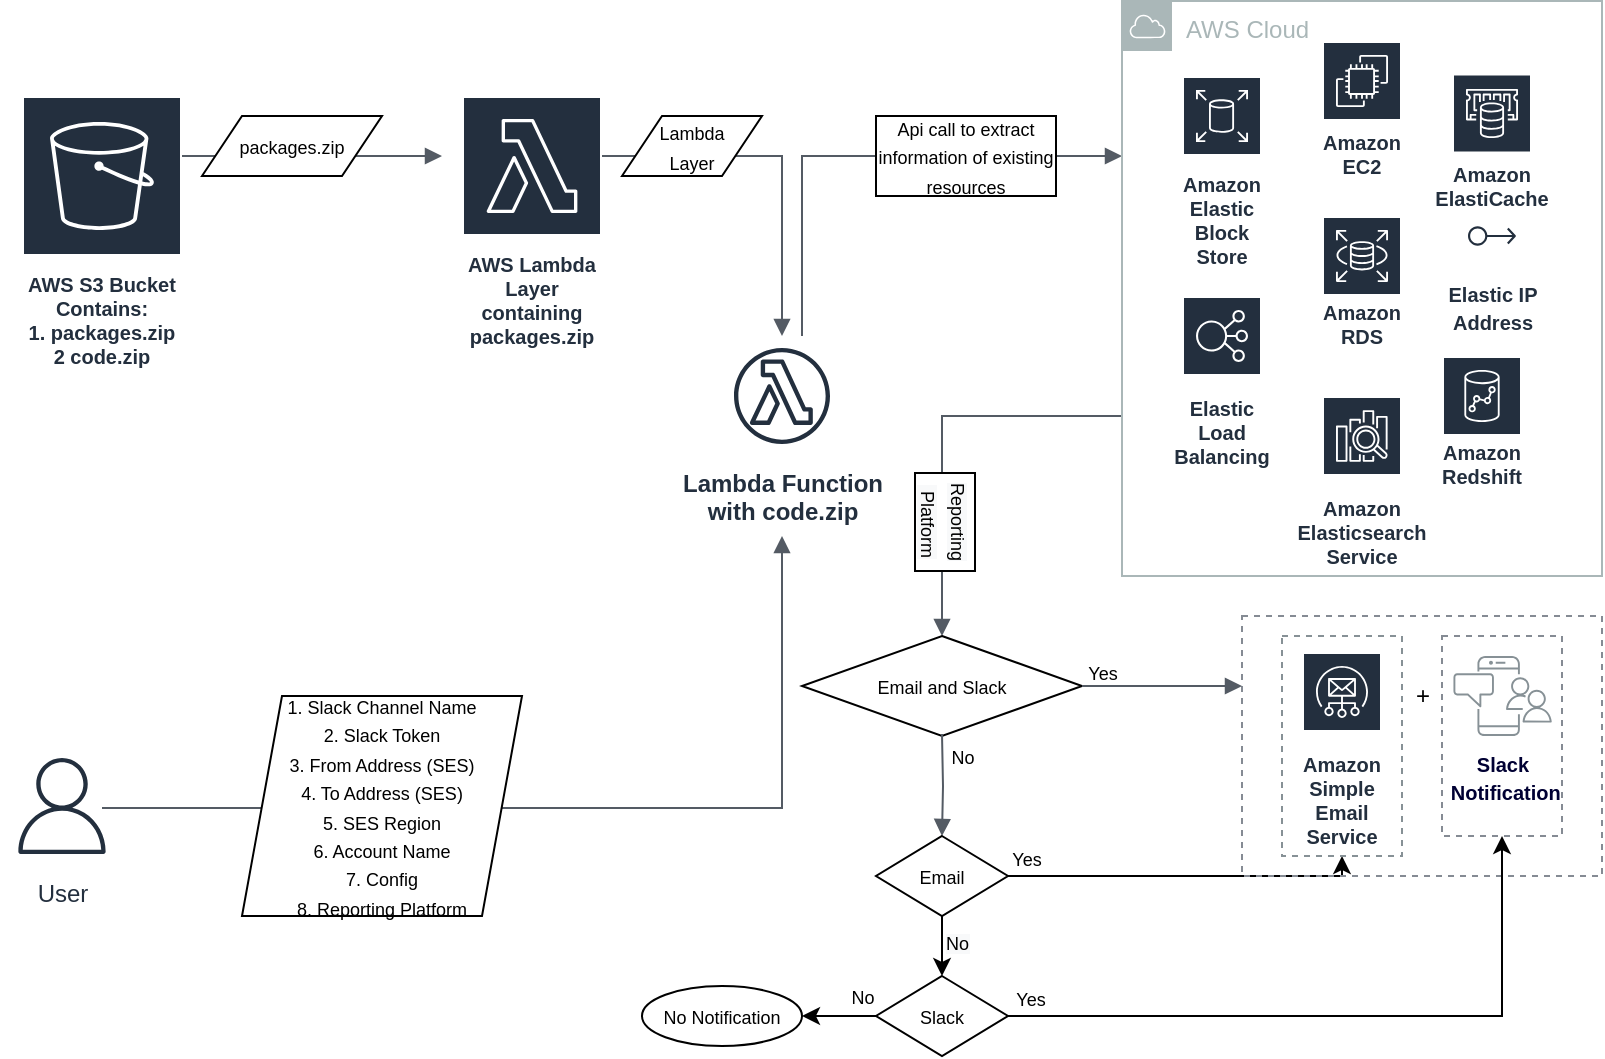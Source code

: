 <mxfile version="14.5.7" type="device"><diagram id="EDK5NxXrhRvL8SMCLGMi" name="Page-1"><mxGraphModel dx="868" dy="1664" grid="1" gridSize="10" guides="1" tooltips="1" connect="1" arrows="1" fold="1" page="1" pageScale="1" pageWidth="827" pageHeight="1169" math="0" shadow="0"><root><mxCell id="0"/><mxCell id="1" parent="0"/><mxCell id="K8g-lCtaolSHcdeJyVKL-1" value="AWS S3 Bucket&lt;br&gt;Contains:&lt;br&gt;1. packages.zip&lt;br&gt;2 code.zip" style="outlineConnect=0;fontColor=#232F3E;gradientColor=none;strokeColor=#ffffff;fillColor=#232F3E;dashed=0;verticalLabelPosition=middle;verticalAlign=bottom;align=center;html=1;whiteSpace=wrap;fontSize=10;fontStyle=1;spacing=3;shape=mxgraph.aws4.productIcon;prIcon=mxgraph.aws4.s3;" parent="1" vertex="1"><mxGeometry x="10" y="10" width="80" height="140" as="geometry"/></mxCell><mxCell id="K8g-lCtaolSHcdeJyVKL-2" value="AWS Lambda Layer containing packages.zip&lt;br&gt;" style="outlineConnect=0;fontColor=#232F3E;gradientColor=none;strokeColor=#ffffff;fillColor=#232F3E;dashed=0;verticalLabelPosition=middle;verticalAlign=bottom;align=center;html=1;whiteSpace=wrap;fontSize=10;fontStyle=1;spacing=3;shape=mxgraph.aws4.productIcon;prIcon=mxgraph.aws4.lambda;" parent="1" vertex="1"><mxGeometry x="230" y="10" width="70" height="130" as="geometry"/></mxCell><mxCell id="K8g-lCtaolSHcdeJyVKL-3" value="&lt;b&gt;Lambda Function &lt;br&gt;with code.zip&lt;/b&gt;" style="outlineConnect=0;fontColor=#232F3E;gradientColor=none;strokeColor=#232F3E;fillColor=#ffffff;dashed=0;verticalLabelPosition=bottom;verticalAlign=top;align=center;html=1;fontSize=12;fontStyle=0;aspect=fixed;shape=mxgraph.aws4.resourceIcon;resIcon=mxgraph.aws4.lambda_function;" parent="1" vertex="1"><mxGeometry x="360" y="130" width="60" height="60" as="geometry"/></mxCell><mxCell id="K8g-lCtaolSHcdeJyVKL-6" value="User" style="outlineConnect=0;fontColor=#232F3E;gradientColor=none;strokeColor=#232F3E;fillColor=#ffffff;dashed=0;verticalLabelPosition=bottom;verticalAlign=top;align=center;html=1;fontSize=12;fontStyle=0;aspect=fixed;shape=mxgraph.aws4.resourceIcon;resIcon=mxgraph.aws4.user;" parent="1" vertex="1"><mxGeometry y="335" width="60" height="60" as="geometry"/></mxCell><mxCell id="K8g-lCtaolSHcdeJyVKL-7" value="" style="edgeStyle=orthogonalEdgeStyle;html=1;endArrow=block;elbow=vertical;startArrow=none;endFill=1;strokeColor=#545B64;rounded=0;" parent="1" edge="1"><mxGeometry width="100" relative="1" as="geometry"><mxPoint x="90" y="40" as="sourcePoint"/><mxPoint x="220" y="40" as="targetPoint"/></mxGeometry></mxCell><mxCell id="K8g-lCtaolSHcdeJyVKL-9" value="" style="edgeStyle=orthogonalEdgeStyle;html=1;endArrow=block;elbow=vertical;startArrow=none;endFill=1;strokeColor=#545B64;rounded=0;" parent="1" edge="1"><mxGeometry width="100" relative="1" as="geometry"><mxPoint x="300" y="40" as="sourcePoint"/><mxPoint x="390" y="130" as="targetPoint"/><Array as="points"><mxPoint x="390" y="40"/></Array></mxGeometry></mxCell><mxCell id="K8g-lCtaolSHcdeJyVKL-13" value="" style="edgeStyle=orthogonalEdgeStyle;html=1;endArrow=block;elbow=vertical;startArrow=none;endFill=1;strokeColor=#545B64;rounded=0;" parent="1" edge="1"><mxGeometry width="100" relative="1" as="geometry"><mxPoint x="50" y="366" as="sourcePoint"/><mxPoint x="390" y="230" as="targetPoint"/><Array as="points"><mxPoint x="90" y="366"/><mxPoint x="90" y="366"/></Array></mxGeometry></mxCell><mxCell id="K8g-lCtaolSHcdeJyVKL-15" value="&lt;font style=&quot;font-size: 9px&quot;&gt;1. Slack Channel Name&lt;br&gt;2. Slack Token&lt;br&gt;3. From Address (SES)&lt;br&gt;4. To Address (SES)&lt;br&gt;5. SES Region&lt;br&gt;6. Account Name&lt;br&gt;7. Config&lt;br&gt;8. Reporting Platform&lt;/font&gt;" style="shape=parallelogram;perimeter=parallelogramPerimeter;whiteSpace=wrap;html=1;fixedSize=1;" parent="1" vertex="1"><mxGeometry x="120" y="310" width="140" height="110" as="geometry"/></mxCell><mxCell id="K8g-lCtaolSHcdeJyVKL-16" style="edgeStyle=orthogonalEdgeStyle;rounded=0;orthogonalLoop=1;jettySize=auto;html=1;exitX=0.5;exitY=1;exitDx=0;exitDy=0;" parent="1" source="K8g-lCtaolSHcdeJyVKL-15" target="K8g-lCtaolSHcdeJyVKL-15" edge="1"><mxGeometry relative="1" as="geometry"/></mxCell><mxCell id="K8g-lCtaolSHcdeJyVKL-17" value="&lt;font style=&quot;font-size: 9px&quot;&gt;packages.zip&lt;/font&gt;" style="shape=parallelogram;perimeter=parallelogramPerimeter;whiteSpace=wrap;html=1;fixedSize=1;" parent="1" vertex="1"><mxGeometry x="100" y="20" width="90" height="30" as="geometry"/></mxCell><mxCell id="K8g-lCtaolSHcdeJyVKL-23" value="&lt;font style=&quot;font-size: 9px&quot;&gt;Lambda&lt;br&gt;Layer&lt;/font&gt;" style="shape=parallelogram;perimeter=parallelogramPerimeter;whiteSpace=wrap;html=1;fixedSize=1;" parent="1" vertex="1"><mxGeometry x="310" y="20" width="70" height="30" as="geometry"/></mxCell><mxCell id="K8g-lCtaolSHcdeJyVKL-24" value="Amazon EC2" style="outlineConnect=0;fontColor=#232F3E;gradientColor=none;strokeColor=#ffffff;fillColor=#232F3E;dashed=0;verticalLabelPosition=middle;verticalAlign=bottom;align=center;html=1;whiteSpace=wrap;fontSize=10;fontStyle=1;spacing=3;shape=mxgraph.aws4.productIcon;prIcon=mxgraph.aws4.ec2;" parent="1" vertex="1"><mxGeometry x="660" y="-17.5" width="40" height="72.5" as="geometry"/></mxCell><mxCell id="K8g-lCtaolSHcdeJyVKL-25" value="Amazon Elastic Block Store" style="outlineConnect=0;fontColor=#232F3E;gradientColor=none;strokeColor=#ffffff;fillColor=#232F3E;dashed=0;verticalLabelPosition=middle;verticalAlign=bottom;align=center;html=1;whiteSpace=wrap;fontSize=10;fontStyle=1;spacing=3;shape=mxgraph.aws4.productIcon;prIcon=mxgraph.aws4.elastic_block_store;" parent="1" vertex="1"><mxGeometry x="590" width="40" height="100" as="geometry"/></mxCell><mxCell id="K8g-lCtaolSHcdeJyVKL-26" value="Elastic Load Balancing" style="outlineConnect=0;fontColor=#232F3E;gradientColor=none;strokeColor=#ffffff;fillColor=#232F3E;dashed=0;verticalLabelPosition=middle;verticalAlign=bottom;align=center;html=1;whiteSpace=wrap;fontSize=10;fontStyle=1;spacing=3;shape=mxgraph.aws4.productIcon;prIcon=mxgraph.aws4.elastic_load_balancing;" parent="1" vertex="1"><mxGeometry x="590" y="110" width="40" height="90" as="geometry"/></mxCell><mxCell id="K8g-lCtaolSHcdeJyVKL-27" value="Amazon RDS" style="outlineConnect=0;fontColor=#232F3E;gradientColor=none;strokeColor=#ffffff;fillColor=#232F3E;dashed=0;verticalLabelPosition=middle;verticalAlign=bottom;align=center;html=1;whiteSpace=wrap;fontSize=10;fontStyle=1;spacing=3;shape=mxgraph.aws4.productIcon;prIcon=mxgraph.aws4.rds;" parent="1" vertex="1"><mxGeometry x="660" y="70" width="40" height="70" as="geometry"/></mxCell><mxCell id="K8g-lCtaolSHcdeJyVKL-28" value="Amazon ElastiCache" style="outlineConnect=0;fontColor=#232F3E;gradientColor=none;strokeColor=#ffffff;fillColor=#232F3E;dashed=0;verticalLabelPosition=middle;verticalAlign=bottom;align=center;html=1;whiteSpace=wrap;fontSize=10;fontStyle=1;spacing=3;shape=mxgraph.aws4.productIcon;prIcon=mxgraph.aws4.elasticache;" parent="1" vertex="1"><mxGeometry x="725" y="-1.25" width="40" height="72.5" as="geometry"/></mxCell><mxCell id="K8g-lCtaolSHcdeJyVKL-29" value="Amazon Redshift" style="outlineConnect=0;fontColor=#232F3E;gradientColor=none;strokeColor=#ffffff;fillColor=#232F3E;dashed=0;verticalLabelPosition=middle;verticalAlign=bottom;align=center;html=1;whiteSpace=wrap;fontSize=10;fontStyle=1;spacing=3;shape=mxgraph.aws4.productIcon;prIcon=mxgraph.aws4.redshift;" parent="1" vertex="1"><mxGeometry x="720" y="140" width="40" height="70" as="geometry"/></mxCell><mxCell id="K8g-lCtaolSHcdeJyVKL-30" value="&lt;font style=&quot;font-size: 10px&quot;&gt;&lt;b&gt;Elastic IP&lt;br&gt;&lt;font style=&quot;font-size: 10px&quot;&gt;Address&lt;/font&gt;&lt;/b&gt;&lt;/font&gt;" style="outlineConnect=0;fontColor=#232F3E;gradientColor=none;strokeColor=#232F3E;fillColor=#ffffff;dashed=0;verticalLabelPosition=bottom;verticalAlign=top;align=center;html=1;fontSize=12;fontStyle=0;aspect=fixed;shape=mxgraph.aws4.resourceIcon;resIcon=mxgraph.aws4.elastic_ip_address;" parent="1" vertex="1"><mxGeometry x="730" y="65" width="30" height="30" as="geometry"/></mxCell><mxCell id="K8g-lCtaolSHcdeJyVKL-34" value="Amazon Elasticsearch Service" style="outlineConnect=0;fontColor=#232F3E;gradientColor=none;strokeColor=#ffffff;fillColor=#232F3E;dashed=0;verticalLabelPosition=middle;verticalAlign=bottom;align=center;html=1;whiteSpace=wrap;fontSize=10;fontStyle=1;spacing=3;shape=mxgraph.aws4.productIcon;prIcon=mxgraph.aws4.elasticsearch_service;" parent="1" vertex="1"><mxGeometry x="660" y="160" width="40" height="90" as="geometry"/></mxCell><mxCell id="K8g-lCtaolSHcdeJyVKL-36" value="" style="edgeStyle=orthogonalEdgeStyle;html=1;endArrow=block;elbow=vertical;startArrow=none;endFill=1;strokeColor=#545B64;rounded=0;" parent="1" source="K8g-lCtaolSHcdeJyVKL-3" target="K8g-lCtaolSHcdeJyVKL-33" edge="1"><mxGeometry width="100" relative="1" as="geometry"><mxPoint x="430" y="159.5" as="sourcePoint"/><mxPoint x="550" y="70" as="targetPoint"/><Array as="points"><mxPoint x="400" y="40"/></Array></mxGeometry></mxCell><mxCell id="K8g-lCtaolSHcdeJyVKL-37" value="" style="edgeStyle=orthogonalEdgeStyle;html=1;endArrow=block;elbow=vertical;startArrow=none;endFill=1;strokeColor=#545B64;rounded=0;" parent="1" source="K8g-lCtaolSHcdeJyVKL-33" edge="1"><mxGeometry width="100" relative="1" as="geometry"><mxPoint x="440" y="190" as="sourcePoint"/><mxPoint x="470" y="280" as="targetPoint"/><Array as="points"><mxPoint x="470" y="170"/><mxPoint x="470" y="280"/></Array></mxGeometry></mxCell><mxCell id="K8g-lCtaolSHcdeJyVKL-38" value="&lt;font style=&quot;font-size: 9px&quot;&gt;Email and Slack&lt;/font&gt;" style="rhombus;whiteSpace=wrap;html=1;" parent="1" vertex="1"><mxGeometry x="400" y="280" width="140" height="50" as="geometry"/></mxCell><mxCell id="K8g-lCtaolSHcdeJyVKL-40" value="&lt;font style=&quot;font-size: 9px&quot;&gt;Yes&lt;/font&gt;" style="text;html=1;align=center;verticalAlign=middle;resizable=0;points=[];autosize=1;" parent="1" vertex="1"><mxGeometry x="535" y="288" width="30" height="20" as="geometry"/></mxCell><mxCell id="K8g-lCtaolSHcdeJyVKL-41" value="Amazon Simple Email Service" style="outlineConnect=0;fontColor=#232F3E;gradientColor=none;strokeColor=#ffffff;fillColor=#232F3E;dashed=0;verticalLabelPosition=middle;verticalAlign=bottom;align=center;html=1;whiteSpace=wrap;fontSize=10;fontStyle=1;spacing=3;shape=mxgraph.aws4.productIcon;prIcon=mxgraph.aws4.simple_email_service;" parent="1" vertex="1"><mxGeometry x="650" y="288" width="40" height="102" as="geometry"/></mxCell><mxCell id="K8g-lCtaolSHcdeJyVKL-42" value="+" style="text;html=1;align=center;verticalAlign=middle;resizable=0;points=[];autosize=1;" parent="1" vertex="1"><mxGeometry x="700" y="300" width="20" height="20" as="geometry"/></mxCell><mxCell id="K8g-lCtaolSHcdeJyVKL-43" value="&lt;font size=&quot;1&quot; color=&quot;#000033&quot;&gt;&lt;b&gt;Slack&lt;br&gt;&amp;nbsp;Notification&lt;/b&gt;&lt;/font&gt;" style="outlineConnect=0;gradientColor=none;fontColor=#545B64;strokeColor=none;fillColor=#879196;dashed=0;verticalLabelPosition=bottom;verticalAlign=top;align=center;html=1;fontSize=12;fontStyle=0;aspect=fixed;shape=mxgraph.aws4.illustration_notification;pointerEvents=1" parent="1" vertex="1"><mxGeometry x="725.62" y="290" width="49.38" height="40" as="geometry"/></mxCell><mxCell id="K8g-lCtaolSHcdeJyVKL-44" value="" style="edgeStyle=orthogonalEdgeStyle;html=1;endArrow=block;elbow=vertical;startArrow=none;endFill=1;strokeColor=#545B64;rounded=0;entryX=0.5;entryY=0;entryDx=0;entryDy=0;" parent="1" target="K8g-lCtaolSHcdeJyVKL-46" edge="1"><mxGeometry width="100" relative="1" as="geometry"><mxPoint x="470" y="329" as="sourcePoint"/><mxPoint x="470" y="369" as="targetPoint"/></mxGeometry></mxCell><mxCell id="K8g-lCtaolSHcdeJyVKL-45" value="&lt;font style=&quot;font-size: 9px&quot;&gt;No&lt;/font&gt;" style="text;html=1;align=center;verticalAlign=middle;resizable=0;points=[];autosize=1;" parent="1" vertex="1"><mxGeometry x="465" y="330" width="30" height="20" as="geometry"/></mxCell><mxCell id="K8g-lCtaolSHcdeJyVKL-63" style="edgeStyle=orthogonalEdgeStyle;rounded=0;orthogonalLoop=1;jettySize=auto;html=1;exitX=1;exitY=0.5;exitDx=0;exitDy=0;entryX=0.5;entryY=1;entryDx=0;entryDy=0;" parent="1" source="K8g-lCtaolSHcdeJyVKL-46" target="K8g-lCtaolSHcdeJyVKL-56" edge="1"><mxGeometry relative="1" as="geometry"><Array as="points"><mxPoint x="670" y="400"/></Array></mxGeometry></mxCell><mxCell id="K8g-lCtaolSHcdeJyVKL-68" style="edgeStyle=orthogonalEdgeStyle;rounded=0;orthogonalLoop=1;jettySize=auto;html=1;exitX=0.5;exitY=1;exitDx=0;exitDy=0;entryX=0.5;entryY=0;entryDx=0;entryDy=0;" parent="1" source="K8g-lCtaolSHcdeJyVKL-46" target="K8g-lCtaolSHcdeJyVKL-64" edge="1"><mxGeometry relative="1" as="geometry"/></mxCell><mxCell id="K8g-lCtaolSHcdeJyVKL-46" value="&lt;font style=&quot;font-size: 9px&quot;&gt;Email&lt;/font&gt;" style="rhombus;whiteSpace=wrap;html=1;" parent="1" vertex="1"><mxGeometry x="437" y="380" width="66" height="40" as="geometry"/></mxCell><mxCell id="K8g-lCtaolSHcdeJyVKL-47" style="edgeStyle=orthogonalEdgeStyle;rounded=0;orthogonalLoop=1;jettySize=auto;html=1;exitX=0.5;exitY=1;exitDx=0;exitDy=0;" parent="1" source="K8g-lCtaolSHcdeJyVKL-46" target="K8g-lCtaolSHcdeJyVKL-46" edge="1"><mxGeometry relative="1" as="geometry"/></mxCell><mxCell id="K8g-lCtaolSHcdeJyVKL-54" value="" style="outlineConnect=0;gradientColor=none;html=1;whiteSpace=wrap;fontSize=12;fontStyle=0;strokeColor=#858B94;fillColor=none;verticalAlign=top;align=center;fontColor=#858B94;dashed=1;spacingTop=3;" parent="1" vertex="1"><mxGeometry x="620" y="270" width="180" height="130" as="geometry"/></mxCell><mxCell id="K8g-lCtaolSHcdeJyVKL-56" value="" style="outlineConnect=0;gradientColor=none;html=1;whiteSpace=wrap;fontSize=12;fontStyle=0;strokeColor=#879196;fillColor=none;verticalAlign=top;align=center;fontColor=#879196;dashed=1;spacingTop=3;" parent="1" vertex="1"><mxGeometry x="640" y="280" width="60" height="110" as="geometry"/></mxCell><mxCell id="K8g-lCtaolSHcdeJyVKL-59" value="" style="outlineConnect=0;gradientColor=none;html=1;whiteSpace=wrap;fontSize=12;fontStyle=0;strokeColor=#858B94;fillColor=none;verticalAlign=top;align=center;fontColor=#858B94;dashed=1;spacingTop=3;" parent="1" vertex="1"><mxGeometry x="720" y="280" width="60" height="100" as="geometry"/></mxCell><mxCell id="K8g-lCtaolSHcdeJyVKL-61" value="" style="edgeStyle=orthogonalEdgeStyle;html=1;endArrow=block;elbow=vertical;startArrow=none;endFill=1;strokeColor=#545B64;rounded=0;" parent="1" edge="1"><mxGeometry width="100" relative="1" as="geometry"><mxPoint x="540" y="305" as="sourcePoint"/><mxPoint x="620" y="305" as="targetPoint"/></mxGeometry></mxCell><mxCell id="K8g-lCtaolSHcdeJyVKL-70" style="edgeStyle=orthogonalEdgeStyle;rounded=0;orthogonalLoop=1;jettySize=auto;html=1;exitX=1;exitY=0.5;exitDx=0;exitDy=0;" parent="1" source="K8g-lCtaolSHcdeJyVKL-64" target="K8g-lCtaolSHcdeJyVKL-59" edge="1"><mxGeometry relative="1" as="geometry"/></mxCell><mxCell id="BekQYmaqFWlFc39NbOkG-1" style="edgeStyle=orthogonalEdgeStyle;rounded=0;orthogonalLoop=1;jettySize=auto;html=1;" edge="1" parent="1" source="K8g-lCtaolSHcdeJyVKL-64"><mxGeometry relative="1" as="geometry"><mxPoint x="400" y="470" as="targetPoint"/></mxGeometry></mxCell><mxCell id="K8g-lCtaolSHcdeJyVKL-64" value="&lt;font style=&quot;font-size: 9px&quot;&gt;Slack&lt;/font&gt;" style="rhombus;whiteSpace=wrap;html=1;" parent="1" vertex="1"><mxGeometry x="437" y="450" width="66" height="40" as="geometry"/></mxCell><mxCell id="K8g-lCtaolSHcdeJyVKL-65" value="&lt;span style=&quot;font-size: 9px&quot;&gt;Yes&lt;/span&gt;" style="text;html=1;align=center;verticalAlign=middle;resizable=0;points=[];autosize=1;" parent="1" vertex="1"><mxGeometry x="497" y="381" width="30" height="20" as="geometry"/></mxCell><mxCell id="K8g-lCtaolSHcdeJyVKL-69" value="&lt;meta charset=&quot;utf-8&quot;&gt;&lt;span style=&quot;color: rgb(0, 0, 0); font-family: helvetica; font-size: 9px; font-style: normal; font-weight: 400; letter-spacing: normal; text-align: center; text-indent: 0px; text-transform: none; word-spacing: 0px; background-color: rgb(248, 249, 250); display: inline; float: none;&quot;&gt;No&lt;/span&gt;" style="text;whiteSpace=wrap;html=1;" parent="1" vertex="1"><mxGeometry x="470" y="419" width="40" height="30" as="geometry"/></mxCell><mxCell id="K8g-lCtaolSHcdeJyVKL-71" value="&lt;span style=&quot;font-size: 9px&quot;&gt;Yes&lt;/span&gt;" style="text;html=1;align=center;verticalAlign=middle;resizable=0;points=[];autosize=1;" parent="1" vertex="1"><mxGeometry x="499" y="451" width="30" height="20" as="geometry"/></mxCell><mxCell id="K8g-lCtaolSHcdeJyVKL-33" value="AWS Cloud" style="outlineConnect=0;gradientColor=none;html=1;whiteSpace=wrap;fontSize=12;fontStyle=0;shape=mxgraph.aws4.group;grIcon=mxgraph.aws4.group_aws_cloud;strokeColor=#AAB7B8;fillColor=none;verticalAlign=top;align=left;spacingLeft=30;fontColor=#AAB7B8;dashed=0;" parent="1" vertex="1"><mxGeometry x="560" y="-37.5" width="240" height="287.5" as="geometry"/></mxCell><mxCell id="K8g-lCtaolSHcdeJyVKL-81" value="&lt;font style=&quot;font-size: 9px&quot;&gt;Api call to extract&lt;br&gt;information of existing resources&lt;/font&gt;" style="whiteSpace=wrap;html=1;" parent="1" vertex="1"><mxGeometry x="437" y="20" width="90" height="40" as="geometry"/></mxCell><mxCell id="K8g-lCtaolSHcdeJyVKL-83" value="&lt;span style=&quot;color: rgb(0 , 0 , 0) ; font-family: &amp;#34;helvetica&amp;#34; ; font-size: 9px ; font-style: normal ; font-weight: 400 ; letter-spacing: normal ; text-align: center ; text-indent: 0px ; text-transform: none ; word-spacing: 0px ; background-color: rgb(248 , 249 , 250) ; display: inline ; float: none&quot;&gt;Reporting&lt;br&gt;&amp;nbsp;Platform&lt;/span&gt;" style="whiteSpace=wrap;html=1;rotation=90;" parent="1" vertex="1"><mxGeometry x="447" y="208" width="49" height="30" as="geometry"/></mxCell><mxCell id="BekQYmaqFWlFc39NbOkG-3" value="&lt;font style=&quot;font-size: 9px&quot;&gt;No Notification&lt;/font&gt;" style="ellipse;whiteSpace=wrap;html=1;" vertex="1" parent="1"><mxGeometry x="320" y="455" width="80" height="30" as="geometry"/></mxCell><mxCell id="BekQYmaqFWlFc39NbOkG-4" value="&lt;font style=&quot;font-size: 9px&quot;&gt;No&lt;/font&gt;" style="text;html=1;align=center;verticalAlign=middle;resizable=0;points=[];autosize=1;" vertex="1" parent="1"><mxGeometry x="415" y="450" width="30" height="20" as="geometry"/></mxCell></root></mxGraphModel></diagram></mxfile>